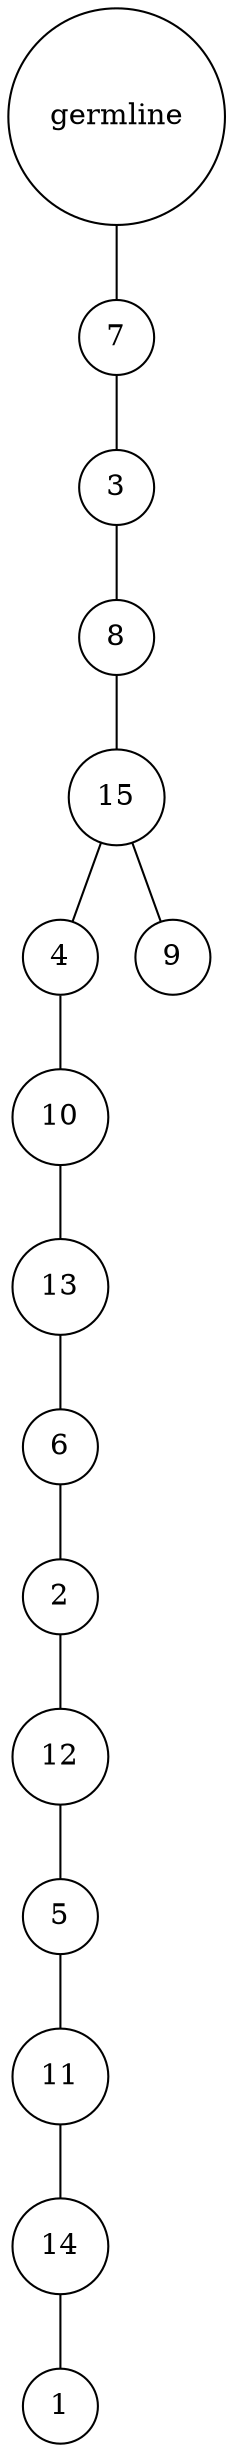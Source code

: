 graph {
	rankdir=UD;
	splines=line;
	node [shape=circle]
	"0x7fe51d41de50" [label="germline"];
	"0x7fe51d41de80" [label="7"];
	"0x7fe51d41de50" -- "0x7fe51d41de80" ;
	"0x7fe51d41deb0" [label="3"];
	"0x7fe51d41de80" -- "0x7fe51d41deb0" ;
	"0x7fe51d41dee0" [label="8"];
	"0x7fe51d41deb0" -- "0x7fe51d41dee0" ;
	"0x7fe51d41df10" [label="15"];
	"0x7fe51d41dee0" -- "0x7fe51d41df10" ;
	"0x7fe51d41df40" [label="4"];
	"0x7fe51d41df10" -- "0x7fe51d41df40" ;
	"0x7fe51d41df70" [label="10"];
	"0x7fe51d41df40" -- "0x7fe51d41df70" ;
	"0x7fe51d41dfa0" [label="13"];
	"0x7fe51d41df70" -- "0x7fe51d41dfa0" ;
	"0x7fe51d41dfd0" [label="6"];
	"0x7fe51d41dfa0" -- "0x7fe51d41dfd0" ;
	"0x7fe548023040" [label="2"];
	"0x7fe51d41dfd0" -- "0x7fe548023040" ;
	"0x7fe548023070" [label="12"];
	"0x7fe548023040" -- "0x7fe548023070" ;
	"0x7fe5480230a0" [label="5"];
	"0x7fe548023070" -- "0x7fe5480230a0" ;
	"0x7fe5480230d0" [label="11"];
	"0x7fe5480230a0" -- "0x7fe5480230d0" ;
	"0x7fe548023100" [label="14"];
	"0x7fe5480230d0" -- "0x7fe548023100" ;
	"0x7fe548023130" [label="1"];
	"0x7fe548023100" -- "0x7fe548023130" ;
	"0x7fe548023160" [label="9"];
	"0x7fe51d41df10" -- "0x7fe548023160" ;
}
